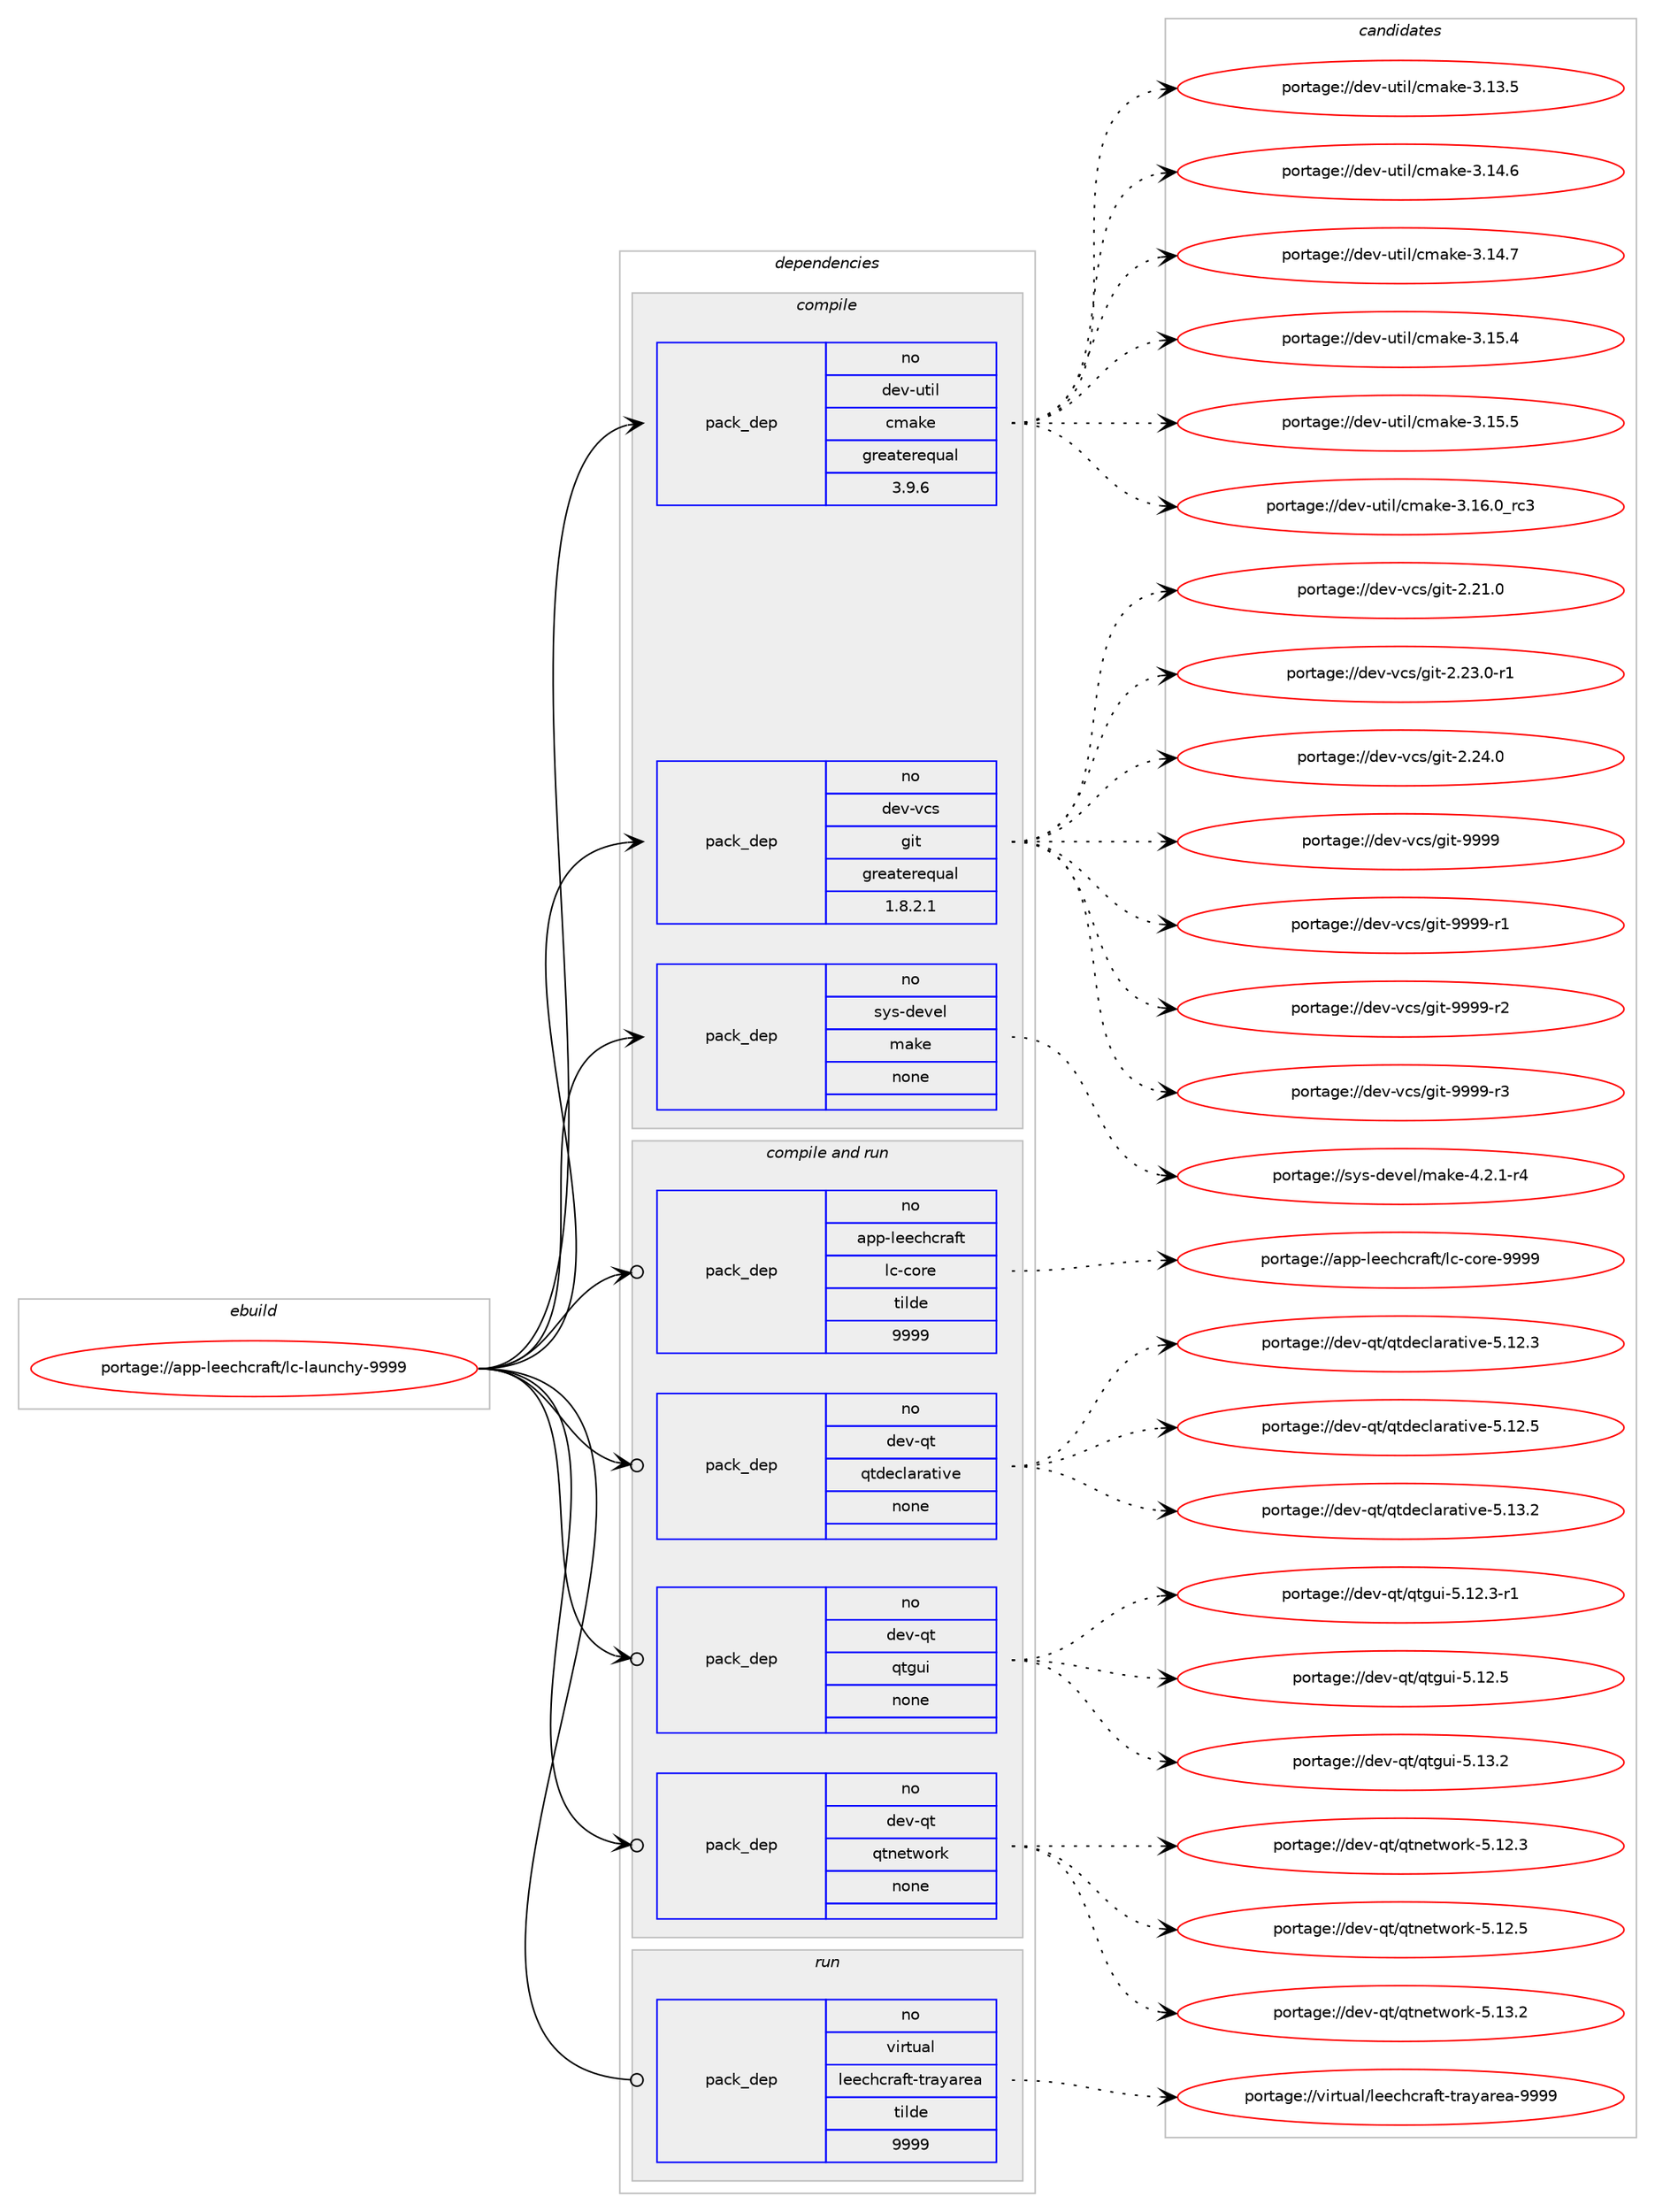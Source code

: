 digraph prolog {

# *************
# Graph options
# *************

newrank=true;
concentrate=true;
compound=true;
graph [rankdir=LR,fontname=Helvetica,fontsize=10,ranksep=1.5];#, ranksep=2.5, nodesep=0.2];
edge  [arrowhead=vee];
node  [fontname=Helvetica,fontsize=10];

# **********
# The ebuild
# **********

subgraph cluster_leftcol {
color=gray;
rank=same;
label=<<i>ebuild</i>>;
id [label="portage://app-leechcraft/lc-launchy-9999", color=red, width=4, href="../app-leechcraft/lc-launchy-9999.svg"];
}

# ****************
# The dependencies
# ****************

subgraph cluster_midcol {
color=gray;
label=<<i>dependencies</i>>;
subgraph cluster_compile {
fillcolor="#eeeeee";
style=filled;
label=<<i>compile</i>>;
subgraph pack23613 {
dependency32259 [label=<<TABLE BORDER="0" CELLBORDER="1" CELLSPACING="0" CELLPADDING="4" WIDTH="220"><TR><TD ROWSPAN="6" CELLPADDING="30">pack_dep</TD></TR><TR><TD WIDTH="110">no</TD></TR><TR><TD>dev-util</TD></TR><TR><TD>cmake</TD></TR><TR><TD>greaterequal</TD></TR><TR><TD>3.9.6</TD></TR></TABLE>>, shape=none, color=blue];
}
id:e -> dependency32259:w [weight=20,style="solid",arrowhead="vee"];
subgraph pack23614 {
dependency32260 [label=<<TABLE BORDER="0" CELLBORDER="1" CELLSPACING="0" CELLPADDING="4" WIDTH="220"><TR><TD ROWSPAN="6" CELLPADDING="30">pack_dep</TD></TR><TR><TD WIDTH="110">no</TD></TR><TR><TD>dev-vcs</TD></TR><TR><TD>git</TD></TR><TR><TD>greaterequal</TD></TR><TR><TD>1.8.2.1</TD></TR></TABLE>>, shape=none, color=blue];
}
id:e -> dependency32260:w [weight=20,style="solid",arrowhead="vee"];
subgraph pack23615 {
dependency32261 [label=<<TABLE BORDER="0" CELLBORDER="1" CELLSPACING="0" CELLPADDING="4" WIDTH="220"><TR><TD ROWSPAN="6" CELLPADDING="30">pack_dep</TD></TR><TR><TD WIDTH="110">no</TD></TR><TR><TD>sys-devel</TD></TR><TR><TD>make</TD></TR><TR><TD>none</TD></TR><TR><TD></TD></TR></TABLE>>, shape=none, color=blue];
}
id:e -> dependency32261:w [weight=20,style="solid",arrowhead="vee"];
}
subgraph cluster_compileandrun {
fillcolor="#eeeeee";
style=filled;
label=<<i>compile and run</i>>;
subgraph pack23616 {
dependency32262 [label=<<TABLE BORDER="0" CELLBORDER="1" CELLSPACING="0" CELLPADDING="4" WIDTH="220"><TR><TD ROWSPAN="6" CELLPADDING="30">pack_dep</TD></TR><TR><TD WIDTH="110">no</TD></TR><TR><TD>app-leechcraft</TD></TR><TR><TD>lc-core</TD></TR><TR><TD>tilde</TD></TR><TR><TD>9999</TD></TR></TABLE>>, shape=none, color=blue];
}
id:e -> dependency32262:w [weight=20,style="solid",arrowhead="odotvee"];
subgraph pack23617 {
dependency32263 [label=<<TABLE BORDER="0" CELLBORDER="1" CELLSPACING="0" CELLPADDING="4" WIDTH="220"><TR><TD ROWSPAN="6" CELLPADDING="30">pack_dep</TD></TR><TR><TD WIDTH="110">no</TD></TR><TR><TD>dev-qt</TD></TR><TR><TD>qtdeclarative</TD></TR><TR><TD>none</TD></TR><TR><TD></TD></TR></TABLE>>, shape=none, color=blue];
}
id:e -> dependency32263:w [weight=20,style="solid",arrowhead="odotvee"];
subgraph pack23618 {
dependency32264 [label=<<TABLE BORDER="0" CELLBORDER="1" CELLSPACING="0" CELLPADDING="4" WIDTH="220"><TR><TD ROWSPAN="6" CELLPADDING="30">pack_dep</TD></TR><TR><TD WIDTH="110">no</TD></TR><TR><TD>dev-qt</TD></TR><TR><TD>qtgui</TD></TR><TR><TD>none</TD></TR><TR><TD></TD></TR></TABLE>>, shape=none, color=blue];
}
id:e -> dependency32264:w [weight=20,style="solid",arrowhead="odotvee"];
subgraph pack23619 {
dependency32265 [label=<<TABLE BORDER="0" CELLBORDER="1" CELLSPACING="0" CELLPADDING="4" WIDTH="220"><TR><TD ROWSPAN="6" CELLPADDING="30">pack_dep</TD></TR><TR><TD WIDTH="110">no</TD></TR><TR><TD>dev-qt</TD></TR><TR><TD>qtnetwork</TD></TR><TR><TD>none</TD></TR><TR><TD></TD></TR></TABLE>>, shape=none, color=blue];
}
id:e -> dependency32265:w [weight=20,style="solid",arrowhead="odotvee"];
}
subgraph cluster_run {
fillcolor="#eeeeee";
style=filled;
label=<<i>run</i>>;
subgraph pack23620 {
dependency32266 [label=<<TABLE BORDER="0" CELLBORDER="1" CELLSPACING="0" CELLPADDING="4" WIDTH="220"><TR><TD ROWSPAN="6" CELLPADDING="30">pack_dep</TD></TR><TR><TD WIDTH="110">no</TD></TR><TR><TD>virtual</TD></TR><TR><TD>leechcraft-trayarea</TD></TR><TR><TD>tilde</TD></TR><TR><TD>9999</TD></TR></TABLE>>, shape=none, color=blue];
}
id:e -> dependency32266:w [weight=20,style="solid",arrowhead="odot"];
}
}

# **************
# The candidates
# **************

subgraph cluster_choices {
rank=same;
color=gray;
label=<<i>candidates</i>>;

subgraph choice23613 {
color=black;
nodesep=1;
choiceportage1001011184511711610510847991099710710145514649514653 [label="portage://dev-util/cmake-3.13.5", color=red, width=4,href="../dev-util/cmake-3.13.5.svg"];
choiceportage1001011184511711610510847991099710710145514649524654 [label="portage://dev-util/cmake-3.14.6", color=red, width=4,href="../dev-util/cmake-3.14.6.svg"];
choiceportage1001011184511711610510847991099710710145514649524655 [label="portage://dev-util/cmake-3.14.7", color=red, width=4,href="../dev-util/cmake-3.14.7.svg"];
choiceportage1001011184511711610510847991099710710145514649534652 [label="portage://dev-util/cmake-3.15.4", color=red, width=4,href="../dev-util/cmake-3.15.4.svg"];
choiceportage1001011184511711610510847991099710710145514649534653 [label="portage://dev-util/cmake-3.15.5", color=red, width=4,href="../dev-util/cmake-3.15.5.svg"];
choiceportage1001011184511711610510847991099710710145514649544648951149951 [label="portage://dev-util/cmake-3.16.0_rc3", color=red, width=4,href="../dev-util/cmake-3.16.0_rc3.svg"];
dependency32259:e -> choiceportage1001011184511711610510847991099710710145514649514653:w [style=dotted,weight="100"];
dependency32259:e -> choiceportage1001011184511711610510847991099710710145514649524654:w [style=dotted,weight="100"];
dependency32259:e -> choiceportage1001011184511711610510847991099710710145514649524655:w [style=dotted,weight="100"];
dependency32259:e -> choiceportage1001011184511711610510847991099710710145514649534652:w [style=dotted,weight="100"];
dependency32259:e -> choiceportage1001011184511711610510847991099710710145514649534653:w [style=dotted,weight="100"];
dependency32259:e -> choiceportage1001011184511711610510847991099710710145514649544648951149951:w [style=dotted,weight="100"];
}
subgraph choice23614 {
color=black;
nodesep=1;
choiceportage10010111845118991154710310511645504650494648 [label="portage://dev-vcs/git-2.21.0", color=red, width=4,href="../dev-vcs/git-2.21.0.svg"];
choiceportage100101118451189911547103105116455046505146484511449 [label="portage://dev-vcs/git-2.23.0-r1", color=red, width=4,href="../dev-vcs/git-2.23.0-r1.svg"];
choiceportage10010111845118991154710310511645504650524648 [label="portage://dev-vcs/git-2.24.0", color=red, width=4,href="../dev-vcs/git-2.24.0.svg"];
choiceportage1001011184511899115471031051164557575757 [label="portage://dev-vcs/git-9999", color=red, width=4,href="../dev-vcs/git-9999.svg"];
choiceportage10010111845118991154710310511645575757574511449 [label="portage://dev-vcs/git-9999-r1", color=red, width=4,href="../dev-vcs/git-9999-r1.svg"];
choiceportage10010111845118991154710310511645575757574511450 [label="portage://dev-vcs/git-9999-r2", color=red, width=4,href="../dev-vcs/git-9999-r2.svg"];
choiceportage10010111845118991154710310511645575757574511451 [label="portage://dev-vcs/git-9999-r3", color=red, width=4,href="../dev-vcs/git-9999-r3.svg"];
dependency32260:e -> choiceportage10010111845118991154710310511645504650494648:w [style=dotted,weight="100"];
dependency32260:e -> choiceportage100101118451189911547103105116455046505146484511449:w [style=dotted,weight="100"];
dependency32260:e -> choiceportage10010111845118991154710310511645504650524648:w [style=dotted,weight="100"];
dependency32260:e -> choiceportage1001011184511899115471031051164557575757:w [style=dotted,weight="100"];
dependency32260:e -> choiceportage10010111845118991154710310511645575757574511449:w [style=dotted,weight="100"];
dependency32260:e -> choiceportage10010111845118991154710310511645575757574511450:w [style=dotted,weight="100"];
dependency32260:e -> choiceportage10010111845118991154710310511645575757574511451:w [style=dotted,weight="100"];
}
subgraph choice23615 {
color=black;
nodesep=1;
choiceportage1151211154510010111810110847109971071014552465046494511452 [label="portage://sys-devel/make-4.2.1-r4", color=red, width=4,href="../sys-devel/make-4.2.1-r4.svg"];
dependency32261:e -> choiceportage1151211154510010111810110847109971071014552465046494511452:w [style=dotted,weight="100"];
}
subgraph choice23616 {
color=black;
nodesep=1;
choiceportage9711211245108101101991049911497102116471089945991111141014557575757 [label="portage://app-leechcraft/lc-core-9999", color=red, width=4,href="../app-leechcraft/lc-core-9999.svg"];
dependency32262:e -> choiceportage9711211245108101101991049911497102116471089945991111141014557575757:w [style=dotted,weight="100"];
}
subgraph choice23617 {
color=black;
nodesep=1;
choiceportage100101118451131164711311610010199108971149711610511810145534649504651 [label="portage://dev-qt/qtdeclarative-5.12.3", color=red, width=4,href="../dev-qt/qtdeclarative-5.12.3.svg"];
choiceportage100101118451131164711311610010199108971149711610511810145534649504653 [label="portage://dev-qt/qtdeclarative-5.12.5", color=red, width=4,href="../dev-qt/qtdeclarative-5.12.5.svg"];
choiceportage100101118451131164711311610010199108971149711610511810145534649514650 [label="portage://dev-qt/qtdeclarative-5.13.2", color=red, width=4,href="../dev-qt/qtdeclarative-5.13.2.svg"];
dependency32263:e -> choiceportage100101118451131164711311610010199108971149711610511810145534649504651:w [style=dotted,weight="100"];
dependency32263:e -> choiceportage100101118451131164711311610010199108971149711610511810145534649504653:w [style=dotted,weight="100"];
dependency32263:e -> choiceportage100101118451131164711311610010199108971149711610511810145534649514650:w [style=dotted,weight="100"];
}
subgraph choice23618 {
color=black;
nodesep=1;
choiceportage1001011184511311647113116103117105455346495046514511449 [label="portage://dev-qt/qtgui-5.12.3-r1", color=red, width=4,href="../dev-qt/qtgui-5.12.3-r1.svg"];
choiceportage100101118451131164711311610311710545534649504653 [label="portage://dev-qt/qtgui-5.12.5", color=red, width=4,href="../dev-qt/qtgui-5.12.5.svg"];
choiceportage100101118451131164711311610311710545534649514650 [label="portage://dev-qt/qtgui-5.13.2", color=red, width=4,href="../dev-qt/qtgui-5.13.2.svg"];
dependency32264:e -> choiceportage1001011184511311647113116103117105455346495046514511449:w [style=dotted,weight="100"];
dependency32264:e -> choiceportage100101118451131164711311610311710545534649504653:w [style=dotted,weight="100"];
dependency32264:e -> choiceportage100101118451131164711311610311710545534649514650:w [style=dotted,weight="100"];
}
subgraph choice23619 {
color=black;
nodesep=1;
choiceportage100101118451131164711311611010111611911111410745534649504651 [label="portage://dev-qt/qtnetwork-5.12.3", color=red, width=4,href="../dev-qt/qtnetwork-5.12.3.svg"];
choiceportage100101118451131164711311611010111611911111410745534649504653 [label="portage://dev-qt/qtnetwork-5.12.5", color=red, width=4,href="../dev-qt/qtnetwork-5.12.5.svg"];
choiceportage100101118451131164711311611010111611911111410745534649514650 [label="portage://dev-qt/qtnetwork-5.13.2", color=red, width=4,href="../dev-qt/qtnetwork-5.13.2.svg"];
dependency32265:e -> choiceportage100101118451131164711311611010111611911111410745534649504651:w [style=dotted,weight="100"];
dependency32265:e -> choiceportage100101118451131164711311611010111611911111410745534649504653:w [style=dotted,weight="100"];
dependency32265:e -> choiceportage100101118451131164711311611010111611911111410745534649514650:w [style=dotted,weight="100"];
}
subgraph choice23620 {
color=black;
nodesep=1;
choiceportage1181051141161179710847108101101991049911497102116451161149712197114101974557575757 [label="portage://virtual/leechcraft-trayarea-9999", color=red, width=4,href="../virtual/leechcraft-trayarea-9999.svg"];
dependency32266:e -> choiceportage1181051141161179710847108101101991049911497102116451161149712197114101974557575757:w [style=dotted,weight="100"];
}
}

}
